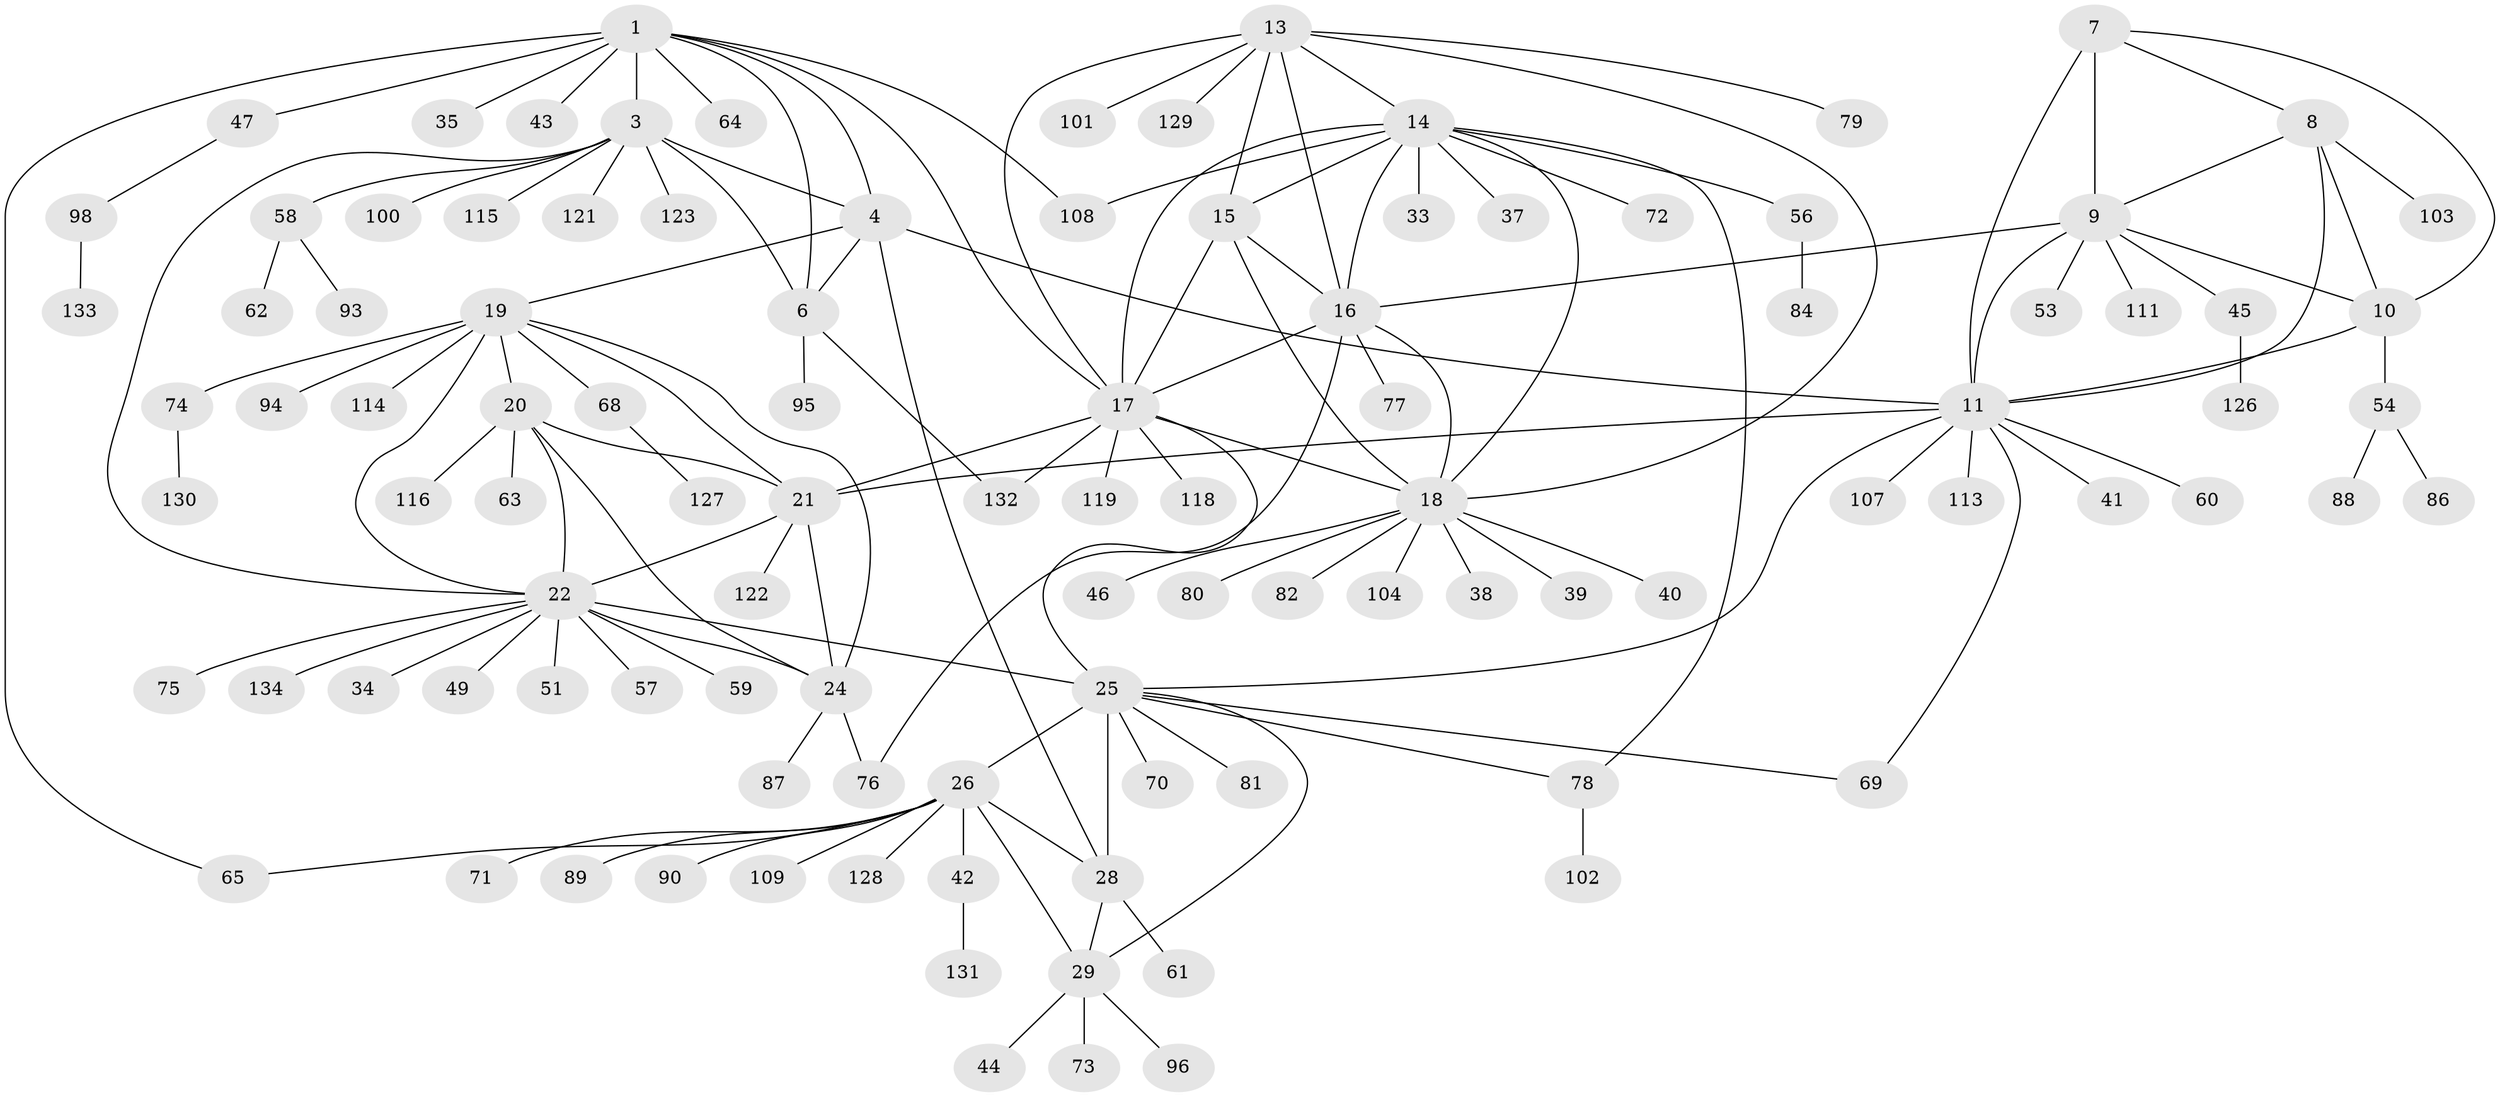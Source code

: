 // original degree distribution, {10: 0.022388059701492536, 7: 0.05223880597014925, 8: 0.029850746268656716, 5: 0.014925373134328358, 9: 0.04477611940298507, 12: 0.014925373134328358, 11: 0.014925373134328358, 6: 0.022388059701492536, 13: 0.007462686567164179, 3: 0.04477611940298507, 4: 0.014925373134328358, 1: 0.5671641791044776, 2: 0.14925373134328357}
// Generated by graph-tools (version 1.1) at 2025/42/03/06/25 10:42:15]
// undirected, 105 vertices, 145 edges
graph export_dot {
graph [start="1"]
  node [color=gray90,style=filled];
  1 [super="+2"];
  3 [super="+5"];
  4 [super="+48"];
  6 [super="+106"];
  7;
  8 [super="+125"];
  9 [super="+52"];
  10 [super="+105"];
  11 [super="+12"];
  13 [super="+92"];
  14 [super="+67"];
  15;
  16 [super="+97"];
  17 [super="+50"];
  18 [super="+31"];
  19 [super="+85"];
  20 [super="+36"];
  21 [super="+66"];
  22 [super="+23"];
  24 [super="+83"];
  25 [super="+27"];
  26 [super="+30"];
  28;
  29 [super="+32"];
  33;
  34;
  35;
  37;
  38;
  39;
  40;
  41;
  42 [super="+112"];
  43 [super="+124"];
  44 [super="+91"];
  45;
  46;
  47 [super="+55"];
  49;
  51;
  53;
  54 [super="+110"];
  56;
  57;
  58;
  59;
  60;
  61;
  62;
  63;
  64;
  65;
  68;
  69;
  70;
  71;
  72;
  73;
  74 [super="+99"];
  75;
  76;
  77;
  78;
  79;
  80;
  81;
  82;
  84;
  86;
  87 [super="+117"];
  88;
  89;
  90 [super="+120"];
  93;
  94;
  95;
  96;
  98;
  100;
  101;
  102;
  103;
  104;
  107;
  108;
  109;
  111;
  113;
  114;
  115;
  116;
  118;
  119;
  121;
  122;
  123;
  126;
  127;
  128;
  129;
  130;
  131;
  132;
  133;
  134;
  1 -- 3 [weight=4];
  1 -- 4 [weight=2];
  1 -- 6 [weight=2];
  1 -- 17;
  1 -- 43;
  1 -- 64;
  1 -- 65;
  1 -- 108;
  1 -- 35;
  1 -- 47;
  3 -- 4 [weight=2];
  3 -- 6 [weight=2];
  3 -- 58;
  3 -- 121;
  3 -- 123;
  3 -- 100;
  3 -- 115;
  3 -- 22;
  4 -- 6;
  4 -- 28;
  4 -- 11;
  4 -- 19;
  6 -- 95;
  6 -- 132;
  7 -- 8;
  7 -- 9;
  7 -- 10;
  7 -- 11 [weight=2];
  8 -- 9;
  8 -- 10;
  8 -- 11 [weight=2];
  8 -- 103;
  9 -- 10;
  9 -- 11 [weight=2];
  9 -- 16;
  9 -- 45;
  9 -- 53;
  9 -- 111;
  10 -- 11 [weight=2];
  10 -- 54;
  11 -- 21 [weight=2];
  11 -- 25;
  11 -- 41;
  11 -- 113;
  11 -- 69;
  11 -- 107;
  11 -- 60;
  13 -- 14;
  13 -- 15;
  13 -- 16;
  13 -- 17;
  13 -- 18;
  13 -- 79;
  13 -- 101;
  13 -- 129;
  14 -- 15;
  14 -- 16;
  14 -- 17;
  14 -- 18;
  14 -- 33;
  14 -- 37;
  14 -- 56;
  14 -- 72;
  14 -- 78;
  14 -- 108;
  15 -- 16;
  15 -- 17;
  15 -- 18;
  16 -- 17;
  16 -- 18;
  16 -- 76;
  16 -- 77;
  17 -- 18;
  17 -- 21;
  17 -- 25;
  17 -- 118;
  17 -- 119;
  17 -- 132;
  18 -- 38;
  18 -- 46;
  18 -- 80;
  18 -- 82;
  18 -- 104;
  18 -- 40;
  18 -- 39;
  19 -- 20;
  19 -- 21;
  19 -- 22 [weight=2];
  19 -- 24;
  19 -- 68;
  19 -- 74;
  19 -- 94;
  19 -- 114;
  20 -- 21;
  20 -- 22 [weight=2];
  20 -- 24;
  20 -- 116;
  20 -- 63;
  21 -- 22 [weight=2];
  21 -- 24;
  21 -- 122;
  22 -- 24 [weight=2];
  22 -- 25;
  22 -- 34;
  22 -- 134;
  22 -- 75;
  22 -- 49;
  22 -- 51;
  22 -- 57;
  22 -- 59;
  24 -- 76;
  24 -- 87;
  25 -- 26 [weight=4];
  25 -- 28 [weight=2];
  25 -- 29 [weight=2];
  25 -- 70;
  25 -- 78;
  25 -- 81;
  25 -- 69;
  26 -- 28 [weight=2];
  26 -- 29 [weight=2];
  26 -- 65;
  26 -- 89;
  26 -- 90;
  26 -- 128;
  26 -- 42;
  26 -- 109;
  26 -- 71;
  28 -- 29;
  28 -- 61;
  29 -- 96;
  29 -- 73;
  29 -- 44;
  42 -- 131;
  45 -- 126;
  47 -- 98;
  54 -- 86;
  54 -- 88;
  56 -- 84;
  58 -- 62;
  58 -- 93;
  68 -- 127;
  74 -- 130;
  78 -- 102;
  98 -- 133;
}
